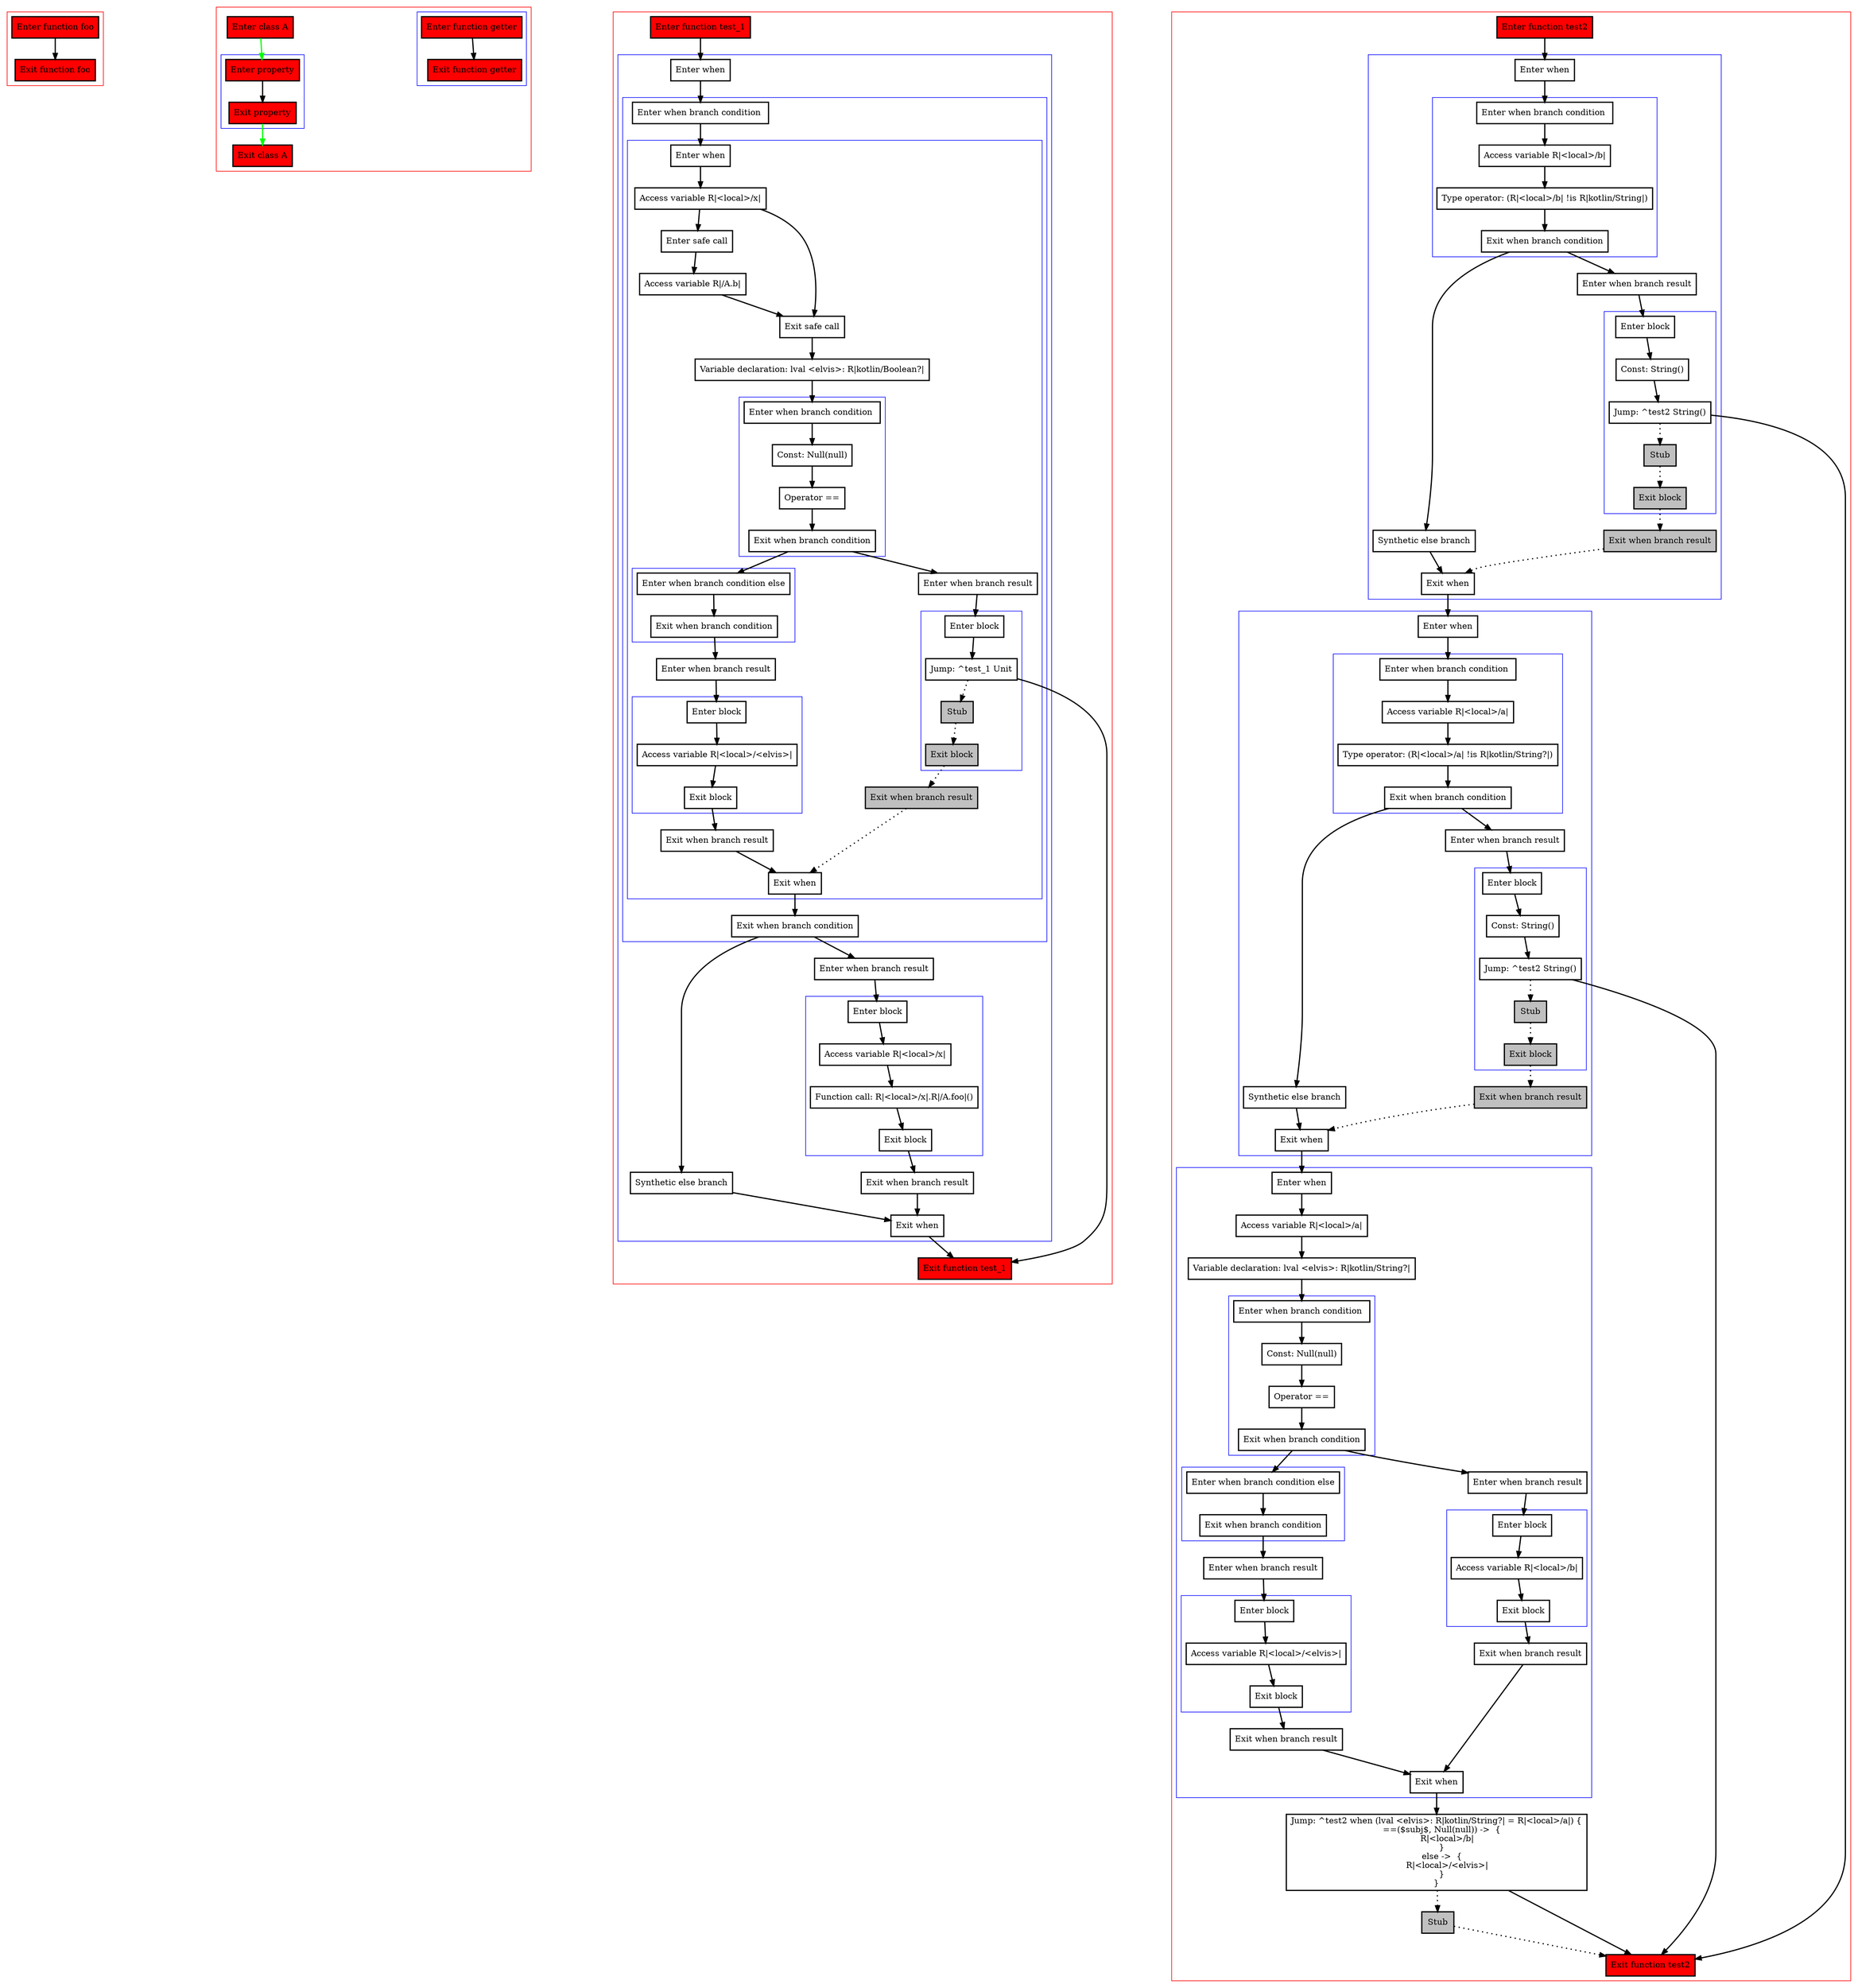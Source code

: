 digraph elvis_kt {
    graph [nodesep=3]
    node [shape=box penwidth=2]
    edge [penwidth=2]

    subgraph cluster_0 {
        color=red
        0 [label="Enter function foo" style="filled" fillcolor=red];
        1 [label="Exit function foo" style="filled" fillcolor=red];
    }
    0 -> {1};

    subgraph cluster_1 {
        color=red
        6 [label="Enter class A" style="filled" fillcolor=red];
        subgraph cluster_2 {
            color=blue
            2 [label="Enter function getter" style="filled" fillcolor=red];
            3 [label="Exit function getter" style="filled" fillcolor=red];
        }
        subgraph cluster_3 {
            color=blue
            4 [label="Enter property" style="filled" fillcolor=red];
            5 [label="Exit property" style="filled" fillcolor=red];
        }
        7 [label="Exit class A" style="filled" fillcolor=red];
    }
    6 -> {4} [color=green];
    4 -> {5};
    5 -> {7} [color=green];
    2 -> {3};

    subgraph cluster_4 {
        color=red
        8 [label="Enter function test_1" style="filled" fillcolor=red];
        subgraph cluster_5 {
            color=blue
            10 [label="Enter when"];
            subgraph cluster_6 {
                color=blue
                12 [label="Enter when branch condition "];
                subgraph cluster_7 {
                    color=blue
                    13 [label="Enter when"];
                    15 [label="Access variable R|<local>/x|"];
                    16 [label="Enter safe call"];
                    18 [label="Access variable R|/A.b|"];
                    17 [label="Exit safe call"];
                    19 [label="Variable declaration: lval <elvis>: R|kotlin/Boolean?|"];
                    subgraph cluster_8 {
                        color=blue
                        20 [label="Enter when branch condition "];
                        21 [label="Const: Null(null)"];
                        22 [label="Operator =="];
                        23 [label="Exit when branch condition"];
                    }
                    subgraph cluster_9 {
                        color=blue
                        30 [label="Enter when branch condition else"];
                        31 [label="Exit when branch condition"];
                    }
                    32 [label="Enter when branch result"];
                    subgraph cluster_10 {
                        color=blue
                        33 [label="Enter block"];
                        34 [label="Access variable R|<local>/<elvis>|"];
                        35 [label="Exit block"];
                    }
                    36 [label="Exit when branch result"];
                    24 [label="Enter when branch result"];
                    subgraph cluster_11 {
                        color=blue
                        25 [label="Enter block"];
                        26 [label="Jump: ^test_1 Unit"];
                        27 [label="Stub" style="filled" fillcolor=gray];
                        28 [label="Exit block" style="filled" fillcolor=gray];
                    }
                    29 [label="Exit when branch result" style="filled" fillcolor=gray];
                    14 [label="Exit when"];
                }
                37 [label="Exit when branch condition"];
            }
            44 [label="Synthetic else branch"];
            38 [label="Enter when branch result"];
            subgraph cluster_12 {
                color=blue
                39 [label="Enter block"];
                40 [label="Access variable R|<local>/x|"];
                41 [label="Function call: R|<local>/x|.R|/A.foo|()"];
                42 [label="Exit block"];
            }
            43 [label="Exit when branch result"];
            11 [label="Exit when"];
        }
        9 [label="Exit function test_1" style="filled" fillcolor=red];
    }
    8 -> {10};
    10 -> {12};
    11 -> {9};
    12 -> {13};
    13 -> {15};
    14 -> {37};
    15 -> {16 17};
    16 -> {18};
    17 -> {19};
    18 -> {17};
    19 -> {20};
    20 -> {21};
    21 -> {22};
    22 -> {23};
    23 -> {24 30};
    24 -> {25};
    25 -> {26};
    26 -> {9};
    26 -> {27} [style=dotted];
    27 -> {28} [style=dotted];
    28 -> {29} [style=dotted];
    29 -> {14} [style=dotted];
    30 -> {31};
    31 -> {32};
    32 -> {33};
    33 -> {34};
    34 -> {35};
    35 -> {36};
    36 -> {14};
    37 -> {38 44};
    38 -> {39};
    39 -> {40};
    40 -> {41};
    41 -> {42};
    42 -> {43};
    43 -> {11};
    44 -> {11};

    subgraph cluster_13 {
        color=red
        45 [label="Enter function test2" style="filled" fillcolor=red];
        subgraph cluster_14 {
            color=blue
            47 [label="Enter when"];
            subgraph cluster_15 {
                color=blue
                49 [label="Enter when branch condition "];
                50 [label="Access variable R|<local>/b|"];
                51 [label="Type operator: (R|<local>/b| !is R|kotlin/String|)"];
                52 [label="Exit when branch condition"];
            }
            60 [label="Synthetic else branch"];
            53 [label="Enter when branch result"];
            subgraph cluster_16 {
                color=blue
                54 [label="Enter block"];
                55 [label="Const: String()"];
                56 [label="Jump: ^test2 String()"];
                57 [label="Stub" style="filled" fillcolor=gray];
                58 [label="Exit block" style="filled" fillcolor=gray];
            }
            59 [label="Exit when branch result" style="filled" fillcolor=gray];
            48 [label="Exit when"];
        }
        subgraph cluster_17 {
            color=blue
            61 [label="Enter when"];
            subgraph cluster_18 {
                color=blue
                63 [label="Enter when branch condition "];
                64 [label="Access variable R|<local>/a|"];
                65 [label="Type operator: (R|<local>/a| !is R|kotlin/String?|)"];
                66 [label="Exit when branch condition"];
            }
            74 [label="Synthetic else branch"];
            67 [label="Enter when branch result"];
            subgraph cluster_19 {
                color=blue
                68 [label="Enter block"];
                69 [label="Const: String()"];
                70 [label="Jump: ^test2 String()"];
                71 [label="Stub" style="filled" fillcolor=gray];
                72 [label="Exit block" style="filled" fillcolor=gray];
            }
            73 [label="Exit when branch result" style="filled" fillcolor=gray];
            62 [label="Exit when"];
        }
        subgraph cluster_20 {
            color=blue
            75 [label="Enter when"];
            77 [label="Access variable R|<local>/a|"];
            78 [label="Variable declaration: lval <elvis>: R|kotlin/String?|"];
            subgraph cluster_21 {
                color=blue
                79 [label="Enter when branch condition "];
                80 [label="Const: Null(null)"];
                81 [label="Operator =="];
                82 [label="Exit when branch condition"];
            }
            subgraph cluster_22 {
                color=blue
                88 [label="Enter when branch condition else"];
                89 [label="Exit when branch condition"];
            }
            90 [label="Enter when branch result"];
            subgraph cluster_23 {
                color=blue
                91 [label="Enter block"];
                92 [label="Access variable R|<local>/<elvis>|"];
                93 [label="Exit block"];
            }
            94 [label="Exit when branch result"];
            83 [label="Enter when branch result"];
            subgraph cluster_24 {
                color=blue
                84 [label="Enter block"];
                85 [label="Access variable R|<local>/b|"];
                86 [label="Exit block"];
            }
            87 [label="Exit when branch result"];
            76 [label="Exit when"];
        }
        95 [label="Jump: ^test2 when (lval <elvis>: R|kotlin/String?| = R|<local>/a|) {
    ==($subj$, Null(null)) ->  {
        R|<local>/b|
    }
    else ->  {
        R|<local>/<elvis>|
    }
}
"];
        96 [label="Stub" style="filled" fillcolor=gray];
        46 [label="Exit function test2" style="filled" fillcolor=red];
    }
    45 -> {47};
    47 -> {49};
    48 -> {61};
    49 -> {50};
    50 -> {51};
    51 -> {52};
    52 -> {53 60};
    53 -> {54};
    54 -> {55};
    55 -> {56};
    56 -> {46};
    56 -> {57} [style=dotted];
    57 -> {58} [style=dotted];
    58 -> {59} [style=dotted];
    59 -> {48} [style=dotted];
    60 -> {48};
    61 -> {63};
    62 -> {75};
    63 -> {64};
    64 -> {65};
    65 -> {66};
    66 -> {67 74};
    67 -> {68};
    68 -> {69};
    69 -> {70};
    70 -> {46};
    70 -> {71} [style=dotted];
    71 -> {72} [style=dotted];
    72 -> {73} [style=dotted];
    73 -> {62} [style=dotted];
    74 -> {62};
    75 -> {77};
    76 -> {95};
    77 -> {78};
    78 -> {79};
    79 -> {80};
    80 -> {81};
    81 -> {82};
    82 -> {83 88};
    83 -> {84};
    84 -> {85};
    85 -> {86};
    86 -> {87};
    87 -> {76};
    88 -> {89};
    89 -> {90};
    90 -> {91};
    91 -> {92};
    92 -> {93};
    93 -> {94};
    94 -> {76};
    95 -> {46};
    95 -> {96} [style=dotted];
    96 -> {46} [style=dotted];

}
